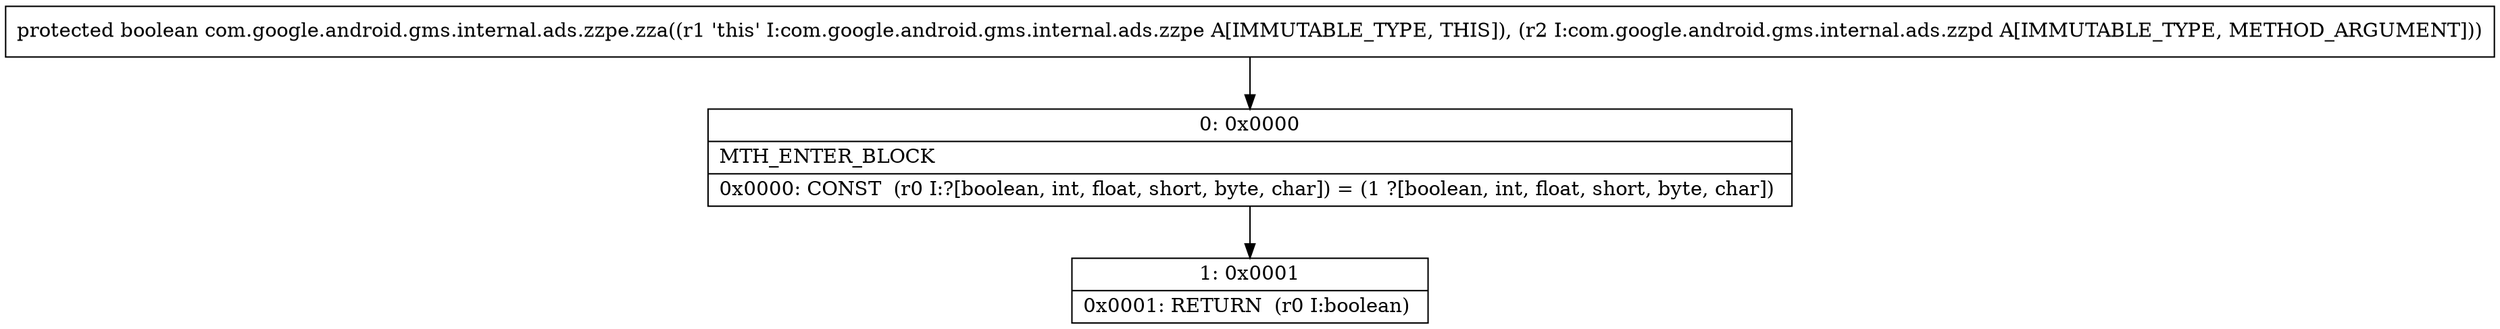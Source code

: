 digraph "CFG forcom.google.android.gms.internal.ads.zzpe.zza(Lcom\/google\/android\/gms\/internal\/ads\/zzpd;)Z" {
Node_0 [shape=record,label="{0\:\ 0x0000|MTH_ENTER_BLOCK\l|0x0000: CONST  (r0 I:?[boolean, int, float, short, byte, char]) = (1 ?[boolean, int, float, short, byte, char]) \l}"];
Node_1 [shape=record,label="{1\:\ 0x0001|0x0001: RETURN  (r0 I:boolean) \l}"];
MethodNode[shape=record,label="{protected boolean com.google.android.gms.internal.ads.zzpe.zza((r1 'this' I:com.google.android.gms.internal.ads.zzpe A[IMMUTABLE_TYPE, THIS]), (r2 I:com.google.android.gms.internal.ads.zzpd A[IMMUTABLE_TYPE, METHOD_ARGUMENT])) }"];
MethodNode -> Node_0;
Node_0 -> Node_1;
}


